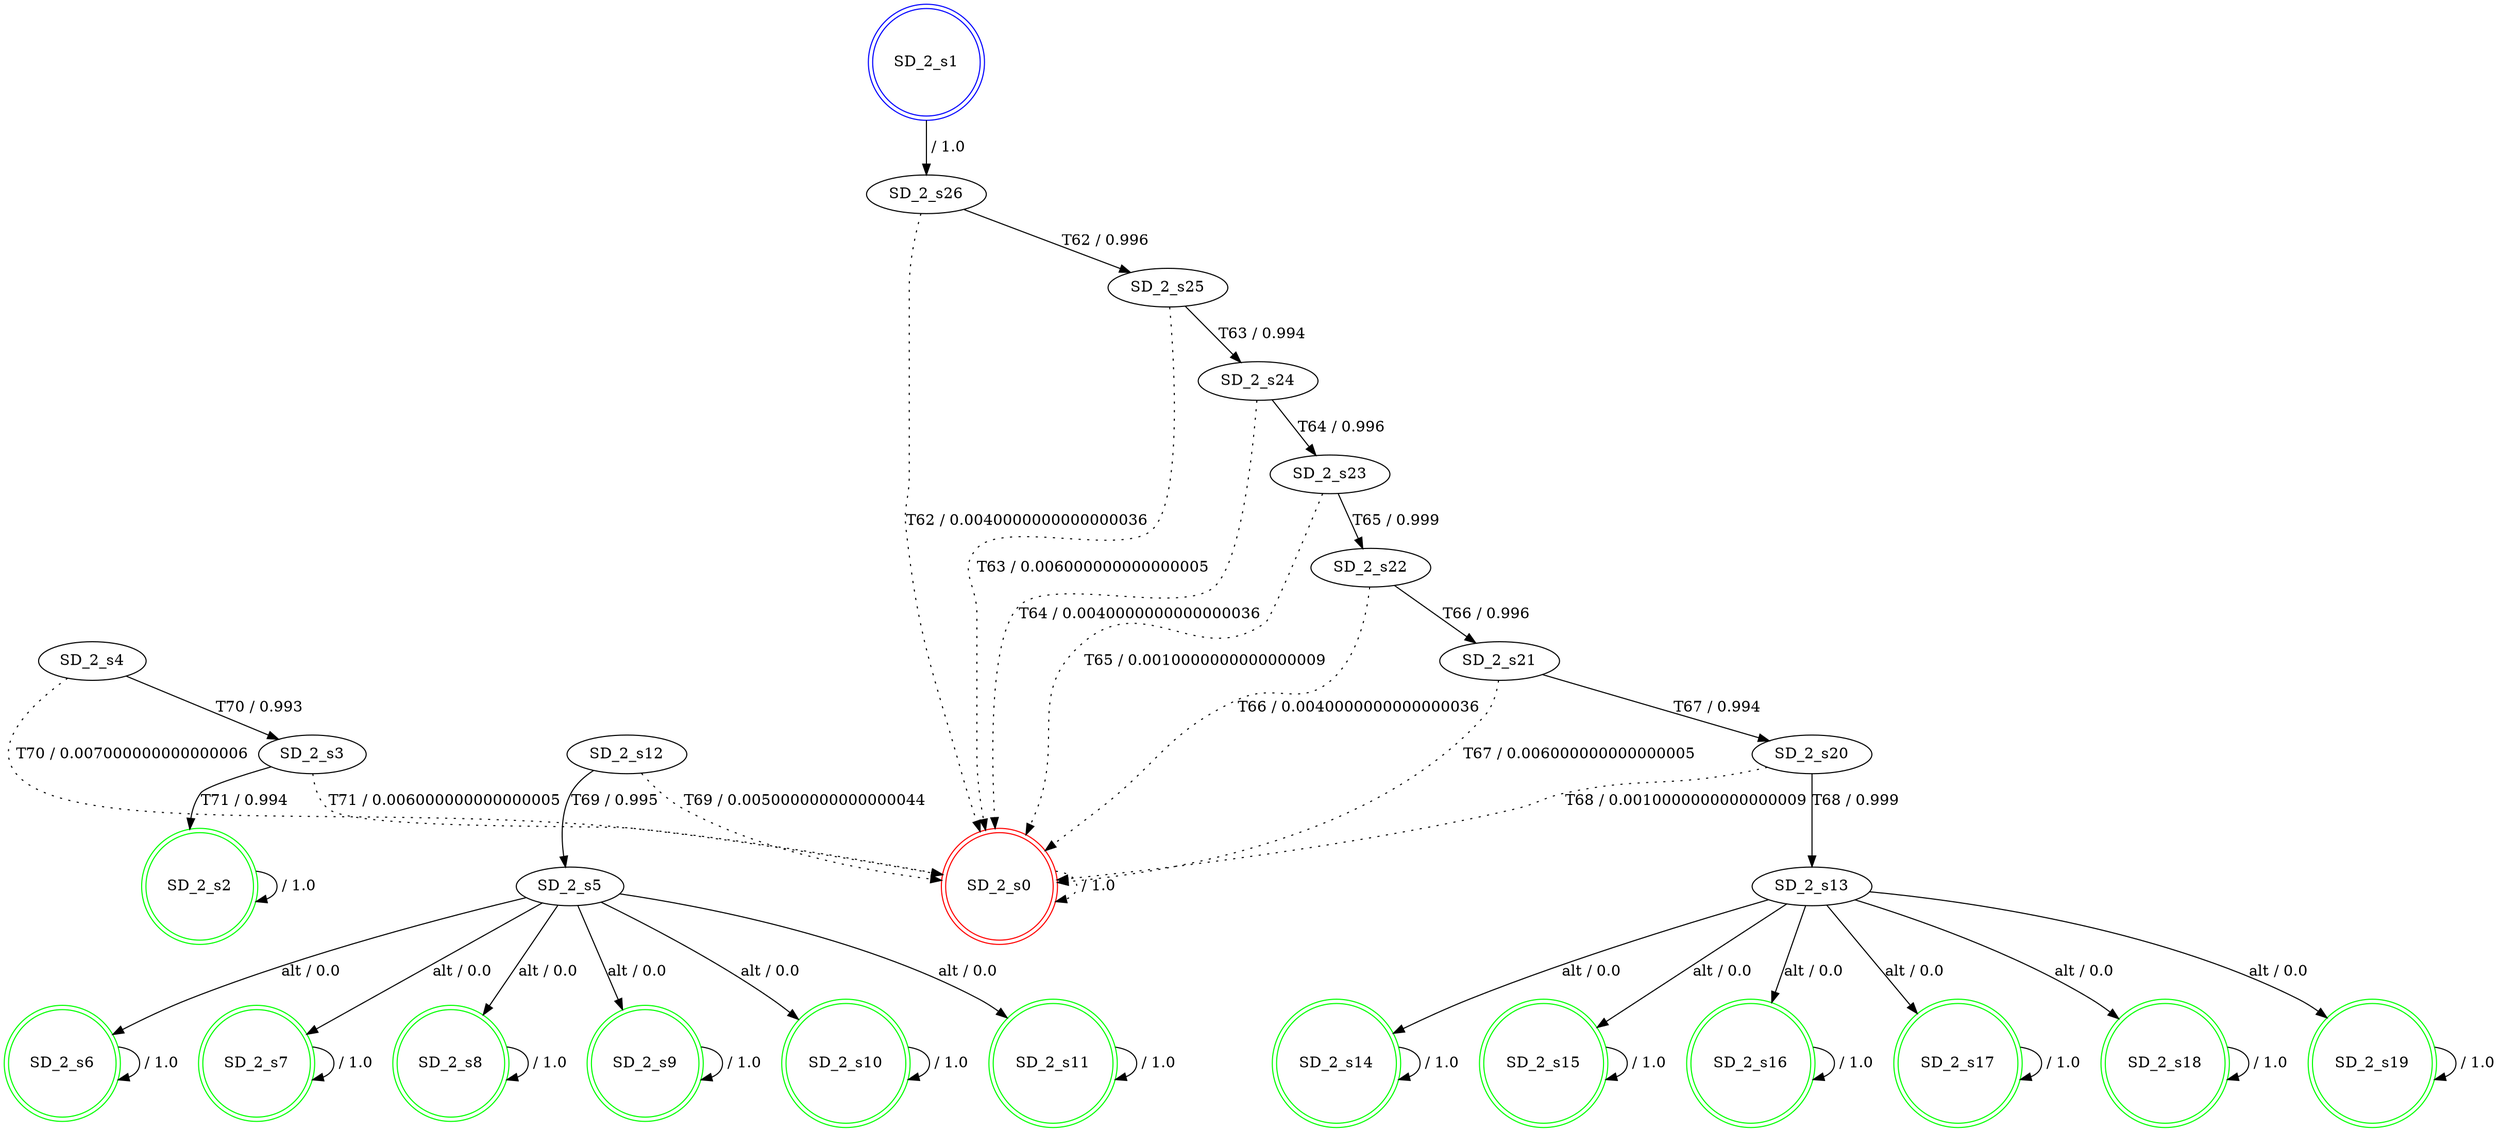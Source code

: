 digraph graphname {
SD_2_s0 [label="SD_2_s0",color=red,shape=doublecircle ];
SD_2_s1 [label="SD_2_s1",color=blue,shape=doublecircle ];
SD_2_s2 [label="SD_2_s2",color=green,shape=doublecircle ];
SD_2_s3 [label="SD_2_s3" ];
SD_2_s4 [label="SD_2_s4" ];
SD_2_s5 [label="SD_2_s5" ];
SD_2_s6 [label="SD_2_s6",color=green,shape=doublecircle ];
SD_2_s7 [label="SD_2_s7",color=green,shape=doublecircle ];
SD_2_s8 [label="SD_2_s8",color=green,shape=doublecircle ];
SD_2_s9 [label="SD_2_s9",color=green,shape=doublecircle ];
SD_2_s10 [label="SD_2_s10",color=green,shape=doublecircle ];
SD_2_s11 [label="SD_2_s11",color=green,shape=doublecircle ];
SD_2_s12 [label="SD_2_s12" ];
SD_2_s13 [label="SD_2_s13" ];
SD_2_s14 [label="SD_2_s14",color=green,shape=doublecircle ];
SD_2_s15 [label="SD_2_s15",color=green,shape=doublecircle ];
SD_2_s16 [label="SD_2_s16",color=green,shape=doublecircle ];
SD_2_s17 [label="SD_2_s17",color=green,shape=doublecircle ];
SD_2_s18 [label="SD_2_s18",color=green,shape=doublecircle ];
SD_2_s19 [label="SD_2_s19",color=green,shape=doublecircle ];
SD_2_s20 [label="SD_2_s20" ];
SD_2_s21 [label="SD_2_s21" ];
SD_2_s22 [label="SD_2_s22" ];
SD_2_s23 [label="SD_2_s23" ];
SD_2_s24 [label="SD_2_s24" ];
SD_2_s25 [label="SD_2_s25" ];
SD_2_s26 [label="SD_2_s26" ];
SD_2_s0 -> SD_2_s0 [label=" / 1.0", style=dotted];
SD_2_s1 -> SD_2_s26 [label=" / 1.0"];
SD_2_s2 -> SD_2_s2 [label=" / 1.0"];
SD_2_s3 -> SD_2_s2 [label="T71 / 0.994"];
SD_2_s3 -> SD_2_s0 [label="T71 / 0.006000000000000005", style=dotted];
SD_2_s4 -> SD_2_s3 [label="T70 / 0.993"];
SD_2_s4 -> SD_2_s0 [label="T70 / 0.007000000000000006", style=dotted];
SD_2_s5 -> SD_2_s6 [label="alt / 0.0"];
SD_2_s5 -> SD_2_s7 [label="alt / 0.0"];
SD_2_s5 -> SD_2_s8 [label="alt / 0.0"];
SD_2_s5 -> SD_2_s9 [label="alt / 0.0"];
SD_2_s5 -> SD_2_s10 [label="alt / 0.0"];
SD_2_s5 -> SD_2_s11 [label="alt / 0.0"];
SD_2_s6 -> SD_2_s6 [label=" / 1.0"];
SD_2_s7 -> SD_2_s7 [label=" / 1.0"];
SD_2_s8 -> SD_2_s8 [label=" / 1.0"];
SD_2_s9 -> SD_2_s9 [label=" / 1.0"];
SD_2_s10 -> SD_2_s10 [label=" / 1.0"];
SD_2_s11 -> SD_2_s11 [label=" / 1.0"];
SD_2_s12 -> SD_2_s5 [label="T69 / 0.995"];
SD_2_s12 -> SD_2_s0 [label="T69 / 0.0050000000000000044", style=dotted];
SD_2_s13 -> SD_2_s14 [label="alt / 0.0"];
SD_2_s13 -> SD_2_s15 [label="alt / 0.0"];
SD_2_s13 -> SD_2_s16 [label="alt / 0.0"];
SD_2_s13 -> SD_2_s17 [label="alt / 0.0"];
SD_2_s13 -> SD_2_s18 [label="alt / 0.0"];
SD_2_s13 -> SD_2_s19 [label="alt / 0.0"];
SD_2_s14 -> SD_2_s14 [label=" / 1.0"];
SD_2_s15 -> SD_2_s15 [label=" / 1.0"];
SD_2_s16 -> SD_2_s16 [label=" / 1.0"];
SD_2_s17 -> SD_2_s17 [label=" / 1.0"];
SD_2_s18 -> SD_2_s18 [label=" / 1.0"];
SD_2_s19 -> SD_2_s19 [label=" / 1.0"];
SD_2_s20 -> SD_2_s13 [label="T68 / 0.999"];
SD_2_s20 -> SD_2_s0 [label="T68 / 0.0010000000000000009", style=dotted];
SD_2_s21 -> SD_2_s20 [label="T67 / 0.994"];
SD_2_s21 -> SD_2_s0 [label="T67 / 0.006000000000000005", style=dotted];
SD_2_s22 -> SD_2_s21 [label="T66 / 0.996"];
SD_2_s22 -> SD_2_s0 [label="T66 / 0.0040000000000000036", style=dotted];
SD_2_s23 -> SD_2_s22 [label="T65 / 0.999"];
SD_2_s23 -> SD_2_s0 [label="T65 / 0.0010000000000000009", style=dotted];
SD_2_s24 -> SD_2_s23 [label="T64 / 0.996"];
SD_2_s24 -> SD_2_s0 [label="T64 / 0.0040000000000000036", style=dotted];
SD_2_s25 -> SD_2_s24 [label="T63 / 0.994"];
SD_2_s25 -> SD_2_s0 [label="T63 / 0.006000000000000005", style=dotted];
SD_2_s26 -> SD_2_s25 [label="T62 / 0.996"];
SD_2_s26 -> SD_2_s0 [label="T62 / 0.0040000000000000036", style=dotted];
}